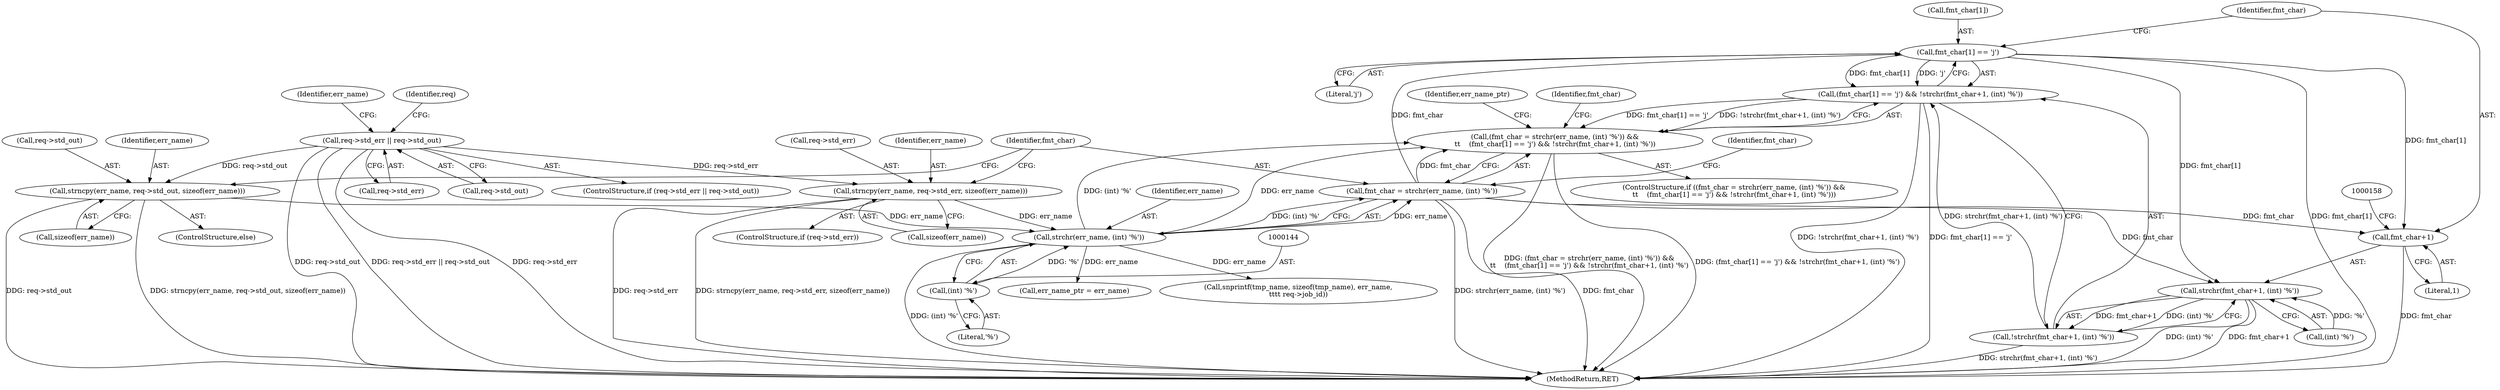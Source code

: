 digraph "0_slurm_92362a92fffe60187df61f99ab11c249d44120ee@array" {
"1000147" [label="(Call,fmt_char[1] == 'j')"];
"1000139" [label="(Call,fmt_char = strchr(err_name, (int) '%'))"];
"1000141" [label="(Call,strchr(err_name, (int) '%'))"];
"1000122" [label="(Call,strncpy(err_name, req->std_err, sizeof(err_name)))"];
"1000110" [label="(Call,req->std_err || req->std_out)"];
"1000130" [label="(Call,strncpy(err_name, req->std_out, sizeof(err_name)))"];
"1000143" [label="(Call,(int) '%')"];
"1000146" [label="(Call,(fmt_char[1] == 'j') && !strchr(fmt_char+1, (int) '%'))"];
"1000138" [label="(Call,(fmt_char = strchr(err_name, (int) '%')) &&\n\t\t    (fmt_char[1] == 'j') && !strchr(fmt_char+1, (int) '%'))"];
"1000153" [label="(Call,strchr(fmt_char+1, (int) '%'))"];
"1000152" [label="(Call,!strchr(fmt_char+1, (int) '%'))"];
"1000154" [label="(Call,fmt_char+1)"];
"1000153" [label="(Call,strchr(fmt_char+1, (int) '%'))"];
"1000118" [label="(ControlStructure,if (req->std_err))"];
"1000143" [label="(Call,(int) '%')"];
"1000146" [label="(Call,(fmt_char[1] == 'j') && !strchr(fmt_char+1, (int) '%'))"];
"1000148" [label="(Call,fmt_char[1])"];
"1000140" [label="(Identifier,fmt_char)"];
"1000129" [label="(ControlStructure,else)"];
"1000152" [label="(Call,!strchr(fmt_char+1, (int) '%'))"];
"1000139" [label="(Call,fmt_char = strchr(err_name, (int) '%'))"];
"1000130" [label="(Call,strncpy(err_name, req->std_out, sizeof(err_name)))"];
"1000124" [label="(Call,req->std_err)"];
"1000114" [label="(Call,req->std_out)"];
"1000145" [label="(Literal,'%')"];
"1000164" [label="(Identifier,fmt_char)"];
"1000111" [label="(Call,req->std_err)"];
"1000151" [label="(Literal,'j')"];
"1000149" [label="(Identifier,fmt_char)"];
"1000131" [label="(Identifier,err_name)"];
"1000142" [label="(Identifier,err_name)"];
"1000167" [label="(Call,snprintf(tmp_name, sizeof(tmp_name), err_name,\n\t\t\t\t req->job_id))"];
"1000190" [label="(Call,err_name_ptr = err_name)"];
"1000156" [label="(Literal,1)"];
"1000135" [label="(Call,sizeof(err_name))"];
"1000123" [label="(Identifier,err_name)"];
"1000137" [label="(ControlStructure,if ((fmt_char = strchr(err_name, (int) '%')) &&\n\t\t    (fmt_char[1] == 'j') && !strchr(fmt_char+1, (int) '%')))"];
"1000127" [label="(Call,sizeof(err_name))"];
"1000155" [label="(Identifier,fmt_char)"];
"1000183" [label="(Identifier,err_name)"];
"1000132" [label="(Call,req->std_out)"];
"1000120" [label="(Identifier,req)"];
"1000141" [label="(Call,strchr(err_name, (int) '%'))"];
"1000154" [label="(Call,fmt_char+1)"];
"1000122" [label="(Call,strncpy(err_name, req->std_err, sizeof(err_name)))"];
"1000109" [label="(ControlStructure,if (req->std_err || req->std_out))"];
"1000138" [label="(Call,(fmt_char = strchr(err_name, (int) '%')) &&\n\t\t    (fmt_char[1] == 'j') && !strchr(fmt_char+1, (int) '%'))"];
"1000147" [label="(Call,fmt_char[1] == 'j')"];
"1000287" [label="(MethodReturn,RET)"];
"1000110" [label="(Call,req->std_err || req->std_out)"];
"1000157" [label="(Call,(int) '%')"];
"1000191" [label="(Identifier,err_name_ptr)"];
"1000147" -> "1000146"  [label="AST: "];
"1000147" -> "1000151"  [label="CFG: "];
"1000148" -> "1000147"  [label="AST: "];
"1000151" -> "1000147"  [label="AST: "];
"1000155" -> "1000147"  [label="CFG: "];
"1000146" -> "1000147"  [label="CFG: "];
"1000147" -> "1000287"  [label="DDG: fmt_char[1]"];
"1000147" -> "1000146"  [label="DDG: fmt_char[1]"];
"1000147" -> "1000146"  [label="DDG: 'j'"];
"1000139" -> "1000147"  [label="DDG: fmt_char"];
"1000147" -> "1000153"  [label="DDG: fmt_char[1]"];
"1000147" -> "1000154"  [label="DDG: fmt_char[1]"];
"1000139" -> "1000138"  [label="AST: "];
"1000139" -> "1000141"  [label="CFG: "];
"1000140" -> "1000139"  [label="AST: "];
"1000141" -> "1000139"  [label="AST: "];
"1000149" -> "1000139"  [label="CFG: "];
"1000138" -> "1000139"  [label="CFG: "];
"1000139" -> "1000287"  [label="DDG: strchr(err_name, (int) '%')"];
"1000139" -> "1000287"  [label="DDG: fmt_char"];
"1000139" -> "1000138"  [label="DDG: fmt_char"];
"1000141" -> "1000139"  [label="DDG: err_name"];
"1000141" -> "1000139"  [label="DDG: (int) '%'"];
"1000139" -> "1000153"  [label="DDG: fmt_char"];
"1000139" -> "1000154"  [label="DDG: fmt_char"];
"1000141" -> "1000143"  [label="CFG: "];
"1000142" -> "1000141"  [label="AST: "];
"1000143" -> "1000141"  [label="AST: "];
"1000141" -> "1000287"  [label="DDG: (int) '%'"];
"1000141" -> "1000138"  [label="DDG: err_name"];
"1000141" -> "1000138"  [label="DDG: (int) '%'"];
"1000122" -> "1000141"  [label="DDG: err_name"];
"1000130" -> "1000141"  [label="DDG: err_name"];
"1000143" -> "1000141"  [label="DDG: '%'"];
"1000141" -> "1000167"  [label="DDG: err_name"];
"1000141" -> "1000190"  [label="DDG: err_name"];
"1000122" -> "1000118"  [label="AST: "];
"1000122" -> "1000127"  [label="CFG: "];
"1000123" -> "1000122"  [label="AST: "];
"1000124" -> "1000122"  [label="AST: "];
"1000127" -> "1000122"  [label="AST: "];
"1000140" -> "1000122"  [label="CFG: "];
"1000122" -> "1000287"  [label="DDG: strncpy(err_name, req->std_err, sizeof(err_name))"];
"1000122" -> "1000287"  [label="DDG: req->std_err"];
"1000110" -> "1000122"  [label="DDG: req->std_err"];
"1000110" -> "1000109"  [label="AST: "];
"1000110" -> "1000111"  [label="CFG: "];
"1000110" -> "1000114"  [label="CFG: "];
"1000111" -> "1000110"  [label="AST: "];
"1000114" -> "1000110"  [label="AST: "];
"1000120" -> "1000110"  [label="CFG: "];
"1000183" -> "1000110"  [label="CFG: "];
"1000110" -> "1000287"  [label="DDG: req->std_out"];
"1000110" -> "1000287"  [label="DDG: req->std_err || req->std_out"];
"1000110" -> "1000287"  [label="DDG: req->std_err"];
"1000110" -> "1000130"  [label="DDG: req->std_out"];
"1000130" -> "1000129"  [label="AST: "];
"1000130" -> "1000135"  [label="CFG: "];
"1000131" -> "1000130"  [label="AST: "];
"1000132" -> "1000130"  [label="AST: "];
"1000135" -> "1000130"  [label="AST: "];
"1000140" -> "1000130"  [label="CFG: "];
"1000130" -> "1000287"  [label="DDG: strncpy(err_name, req->std_out, sizeof(err_name))"];
"1000130" -> "1000287"  [label="DDG: req->std_out"];
"1000143" -> "1000145"  [label="CFG: "];
"1000144" -> "1000143"  [label="AST: "];
"1000145" -> "1000143"  [label="AST: "];
"1000146" -> "1000138"  [label="AST: "];
"1000146" -> "1000152"  [label="CFG: "];
"1000152" -> "1000146"  [label="AST: "];
"1000138" -> "1000146"  [label="CFG: "];
"1000146" -> "1000287"  [label="DDG: !strchr(fmt_char+1, (int) '%')"];
"1000146" -> "1000287"  [label="DDG: fmt_char[1] == 'j'"];
"1000146" -> "1000138"  [label="DDG: fmt_char[1] == 'j'"];
"1000146" -> "1000138"  [label="DDG: !strchr(fmt_char+1, (int) '%')"];
"1000152" -> "1000146"  [label="DDG: strchr(fmt_char+1, (int) '%')"];
"1000138" -> "1000137"  [label="AST: "];
"1000164" -> "1000138"  [label="CFG: "];
"1000191" -> "1000138"  [label="CFG: "];
"1000138" -> "1000287"  [label="DDG: (fmt_char = strchr(err_name, (int) '%')) &&\n\t\t    (fmt_char[1] == 'j') && !strchr(fmt_char+1, (int) '%')"];
"1000138" -> "1000287"  [label="DDG: (fmt_char[1] == 'j') && !strchr(fmt_char+1, (int) '%')"];
"1000153" -> "1000152"  [label="AST: "];
"1000153" -> "1000157"  [label="CFG: "];
"1000154" -> "1000153"  [label="AST: "];
"1000157" -> "1000153"  [label="AST: "];
"1000152" -> "1000153"  [label="CFG: "];
"1000153" -> "1000287"  [label="DDG: (int) '%'"];
"1000153" -> "1000287"  [label="DDG: fmt_char+1"];
"1000153" -> "1000152"  [label="DDG: fmt_char+1"];
"1000153" -> "1000152"  [label="DDG: (int) '%'"];
"1000157" -> "1000153"  [label="DDG: '%'"];
"1000152" -> "1000287"  [label="DDG: strchr(fmt_char+1, (int) '%')"];
"1000154" -> "1000156"  [label="CFG: "];
"1000155" -> "1000154"  [label="AST: "];
"1000156" -> "1000154"  [label="AST: "];
"1000158" -> "1000154"  [label="CFG: "];
"1000154" -> "1000287"  [label="DDG: fmt_char"];
}
